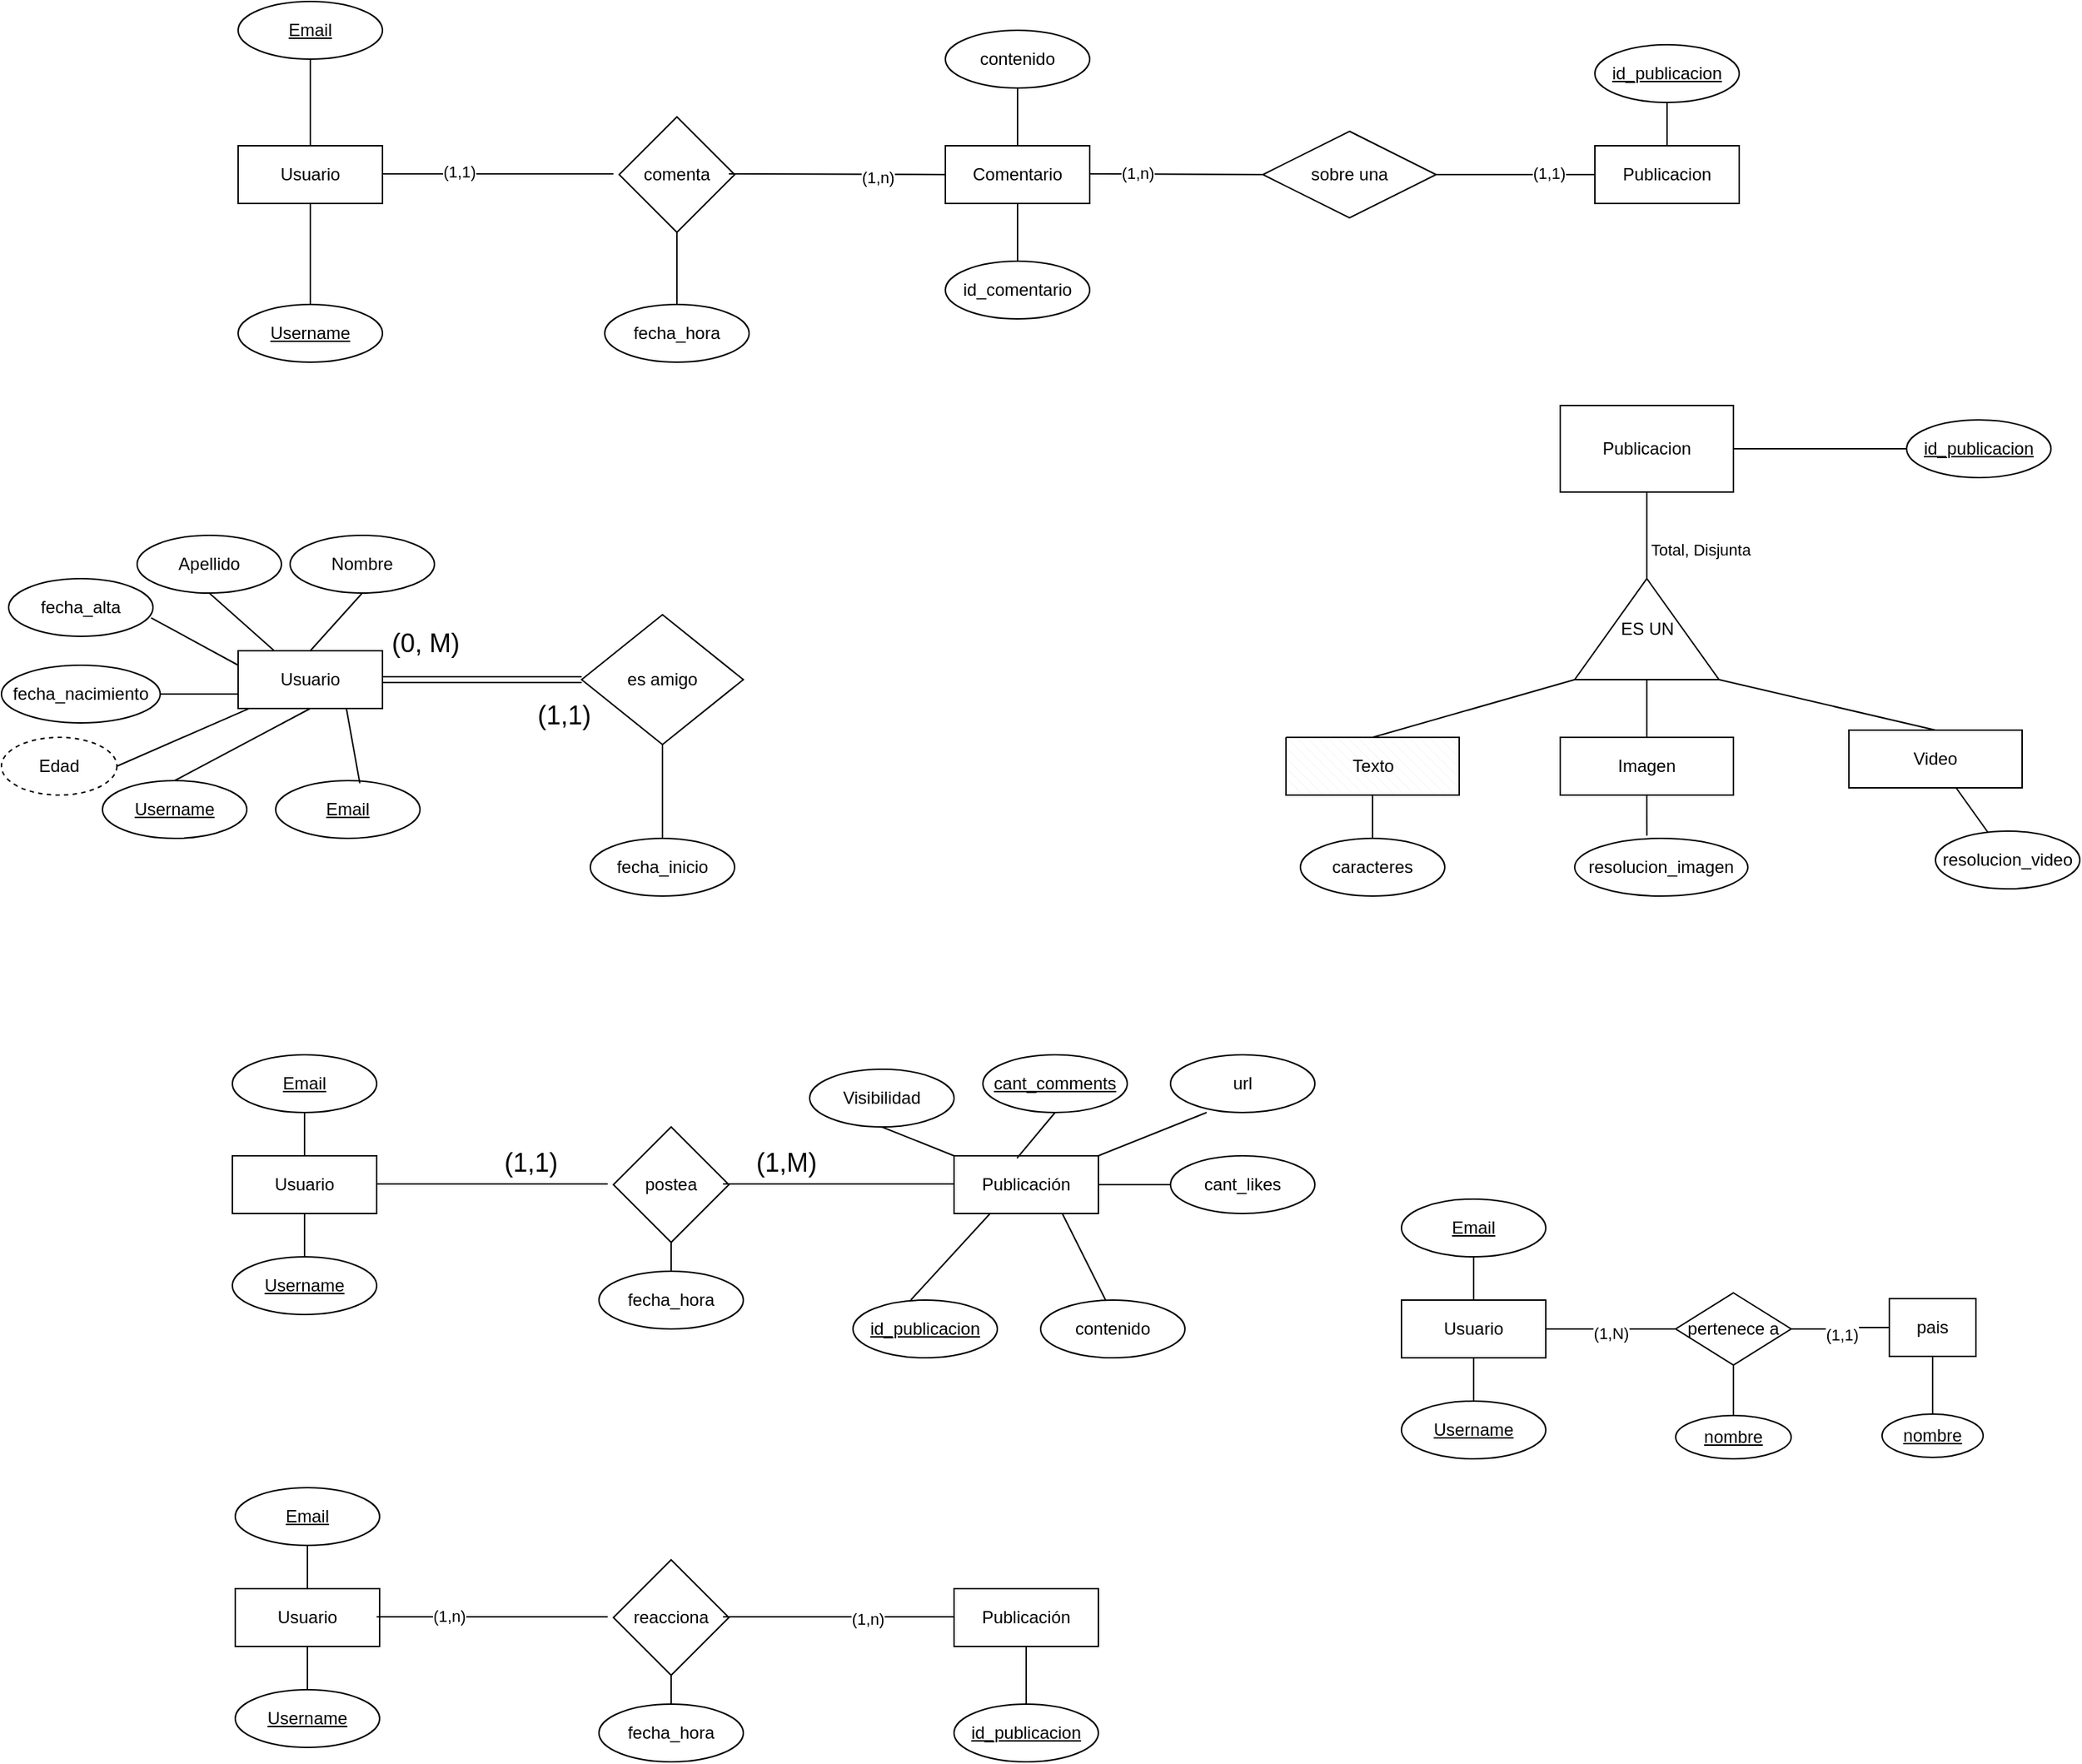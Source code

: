 <mxfile version="28.0.6">
  <diagram name="Página-1" id="aznG7XMQ4_Wmwqx1q81S">
    <mxGraphModel dx="1585" dy="1633" grid="1" gridSize="10" guides="1" tooltips="1" connect="1" arrows="1" fold="1" page="1" pageScale="1" pageWidth="827" pageHeight="1169" math="0" shadow="0">
      <root>
        <mxCell id="0" />
        <mxCell id="1" parent="0" />
        <mxCell id="0pTcnmSXIoL4k8WPKtL7-2" value="postea" style="rhombus;whiteSpace=wrap;html=1;" parent="1" vertex="1">
          <mxGeometry x="374" y="240" width="80" height="80" as="geometry" />
        </mxCell>
        <mxCell id="0pTcnmSXIoL4k8WPKtL7-8" value="&lt;u&gt;Username&lt;/u&gt;" style="ellipse;whiteSpace=wrap;html=1;align=center;" parent="1" vertex="1">
          <mxGeometry x="110" y="330" width="100" height="40" as="geometry" />
        </mxCell>
        <mxCell id="0pTcnmSXIoL4k8WPKtL7-9" value="Usuario" style="whiteSpace=wrap;html=1;align=center;" parent="1" vertex="1">
          <mxGeometry x="110" y="260" width="100" height="40" as="geometry" />
        </mxCell>
        <mxCell id="mPCqdV_KbFrKJRXxyyT1-29" value="" style="edgeStyle=orthogonalEdgeStyle;rounded=0;orthogonalLoop=1;jettySize=auto;html=1;endArrow=none;endFill=0;" parent="1" source="0pTcnmSXIoL4k8WPKtL7-10" target="0pTcnmSXIoL4k8WPKtL7-26" edge="1">
          <mxGeometry relative="1" as="geometry" />
        </mxCell>
        <mxCell id="0pTcnmSXIoL4k8WPKtL7-10" value="Publicación" style="whiteSpace=wrap;html=1;align=center;" parent="1" vertex="1">
          <mxGeometry x="610" y="260" width="100" height="40" as="geometry" />
        </mxCell>
        <mxCell id="0pTcnmSXIoL4k8WPKtL7-13" value="" style="endArrow=none;html=1;rounded=0;" parent="1" edge="1">
          <mxGeometry relative="1" as="geometry">
            <mxPoint x="210" y="279.5" as="sourcePoint" />
            <mxPoint x="370" y="279.5" as="targetPoint" />
          </mxGeometry>
        </mxCell>
        <mxCell id="0pTcnmSXIoL4k8WPKtL7-15" value="" style="endArrow=none;html=1;rounded=0;" parent="1" edge="1">
          <mxGeometry relative="1" as="geometry">
            <mxPoint x="450" y="279.5" as="sourcePoint" />
            <mxPoint x="610" y="279.5" as="targetPoint" />
          </mxGeometry>
        </mxCell>
        <mxCell id="mPCqdV_KbFrKJRXxyyT1-33" value="" style="edgeStyle=orthogonalEdgeStyle;rounded=0;orthogonalLoop=1;jettySize=auto;html=1;endArrow=none;endFill=0;" parent="1" source="0pTcnmSXIoL4k8WPKtL7-17" target="0pTcnmSXIoL4k8WPKtL7-9" edge="1">
          <mxGeometry relative="1" as="geometry" />
        </mxCell>
        <mxCell id="0pTcnmSXIoL4k8WPKtL7-17" value="Email" style="ellipse;whiteSpace=wrap;html=1;align=center;fontStyle=4;" parent="1" vertex="1">
          <mxGeometry x="110" y="190" width="100" height="40" as="geometry" />
        </mxCell>
        <mxCell id="0pTcnmSXIoL4k8WPKtL7-23" value="" style="endArrow=none;html=1;rounded=0;entryX=0.5;entryY=1;entryDx=0;entryDy=0;exitX=0.5;exitY=0;exitDx=0;exitDy=0;" parent="1" source="0pTcnmSXIoL4k8WPKtL7-8" target="0pTcnmSXIoL4k8WPKtL7-9" edge="1">
          <mxGeometry relative="1" as="geometry">
            <mxPoint x="30" y="390" as="sourcePoint" />
            <mxPoint x="190" y="390" as="targetPoint" />
          </mxGeometry>
        </mxCell>
        <mxCell id="0pTcnmSXIoL4k8WPKtL7-24" value="&lt;u&gt;id_publicacion&lt;/u&gt;" style="ellipse;whiteSpace=wrap;html=1;align=center;" parent="1" vertex="1">
          <mxGeometry x="540" y="360" width="100" height="40" as="geometry" />
        </mxCell>
        <mxCell id="0pTcnmSXIoL4k8WPKtL7-25" value="contenido" style="ellipse;whiteSpace=wrap;html=1;align=center;" parent="1" vertex="1">
          <mxGeometry x="670" y="360" width="100" height="40" as="geometry" />
        </mxCell>
        <mxCell id="0pTcnmSXIoL4k8WPKtL7-26" value="cant_likes" style="ellipse;whiteSpace=wrap;html=1;align=center;" parent="1" vertex="1">
          <mxGeometry x="760" y="260" width="100" height="40" as="geometry" />
        </mxCell>
        <mxCell id="0pTcnmSXIoL4k8WPKtL7-27" value="url" style="ellipse;whiteSpace=wrap;html=1;align=center;" parent="1" vertex="1">
          <mxGeometry x="760" y="190" width="100" height="40" as="geometry" />
        </mxCell>
        <mxCell id="0pTcnmSXIoL4k8WPKtL7-28" value="fecha_hora" style="ellipse;whiteSpace=wrap;html=1;align=center;" parent="1" vertex="1">
          <mxGeometry x="364" y="340" width="100" height="40" as="geometry" />
        </mxCell>
        <mxCell id="0pTcnmSXIoL4k8WPKtL7-29" value="&lt;u&gt;cant_comments&lt;/u&gt;" style="ellipse;whiteSpace=wrap;html=1;align=center;" parent="1" vertex="1">
          <mxGeometry x="630" y="190" width="100" height="40" as="geometry" />
        </mxCell>
        <mxCell id="0pTcnmSXIoL4k8WPKtL7-30" value="" style="endArrow=none;html=1;rounded=0;entryX=0.5;entryY=1;entryDx=0;entryDy=0;exitX=0.5;exitY=0;exitDx=0;exitDy=0;" parent="1" source="0pTcnmSXIoL4k8WPKtL7-28" target="0pTcnmSXIoL4k8WPKtL7-2" edge="1">
          <mxGeometry relative="1" as="geometry">
            <mxPoint x="310" y="490" as="sourcePoint" />
            <mxPoint x="470" y="490" as="targetPoint" />
          </mxGeometry>
        </mxCell>
        <mxCell id="0pTcnmSXIoL4k8WPKtL7-50" value="reacciona" style="rhombus;whiteSpace=wrap;html=1;" parent="1" vertex="1">
          <mxGeometry x="374" y="540" width="80" height="80" as="geometry" />
        </mxCell>
        <mxCell id="0pTcnmSXIoL4k8WPKtL7-51" value="&lt;u&gt;Username&lt;/u&gt;" style="ellipse;whiteSpace=wrap;html=1;align=center;" parent="1" vertex="1">
          <mxGeometry x="112" y="630" width="100" height="40" as="geometry" />
        </mxCell>
        <mxCell id="0pTcnmSXIoL4k8WPKtL7-52" value="Usuario" style="whiteSpace=wrap;html=1;align=center;" parent="1" vertex="1">
          <mxGeometry x="112" y="560" width="100" height="40" as="geometry" />
        </mxCell>
        <mxCell id="0pTcnmSXIoL4k8WPKtL7-53" value="Publicación" style="whiteSpace=wrap;html=1;align=center;" parent="1" vertex="1">
          <mxGeometry x="610" y="560" width="100" height="40" as="geometry" />
        </mxCell>
        <mxCell id="0pTcnmSXIoL4k8WPKtL7-54" value="" style="endArrow=none;html=1;rounded=0;" parent="1" edge="1">
          <mxGeometry relative="1" as="geometry">
            <mxPoint x="210" y="579.5" as="sourcePoint" />
            <mxPoint x="370" y="579.5" as="targetPoint" />
          </mxGeometry>
        </mxCell>
        <mxCell id="NTCC0Rl49n6keX0JIBiG-1" value="(1,n)" style="edgeLabel;html=1;align=center;verticalAlign=middle;resizable=0;points=[];" vertex="1" connectable="0" parent="0pTcnmSXIoL4k8WPKtL7-54">
          <mxGeometry x="-0.377" y="1" relative="1" as="geometry">
            <mxPoint as="offset" />
          </mxGeometry>
        </mxCell>
        <mxCell id="0pTcnmSXIoL4k8WPKtL7-55" value="" style="endArrow=none;html=1;rounded=0;" parent="1" edge="1">
          <mxGeometry relative="1" as="geometry">
            <mxPoint x="450" y="579.5" as="sourcePoint" />
            <mxPoint x="610" y="579.5" as="targetPoint" />
          </mxGeometry>
        </mxCell>
        <mxCell id="NTCC0Rl49n6keX0JIBiG-2" value="(1,n)" style="edgeLabel;html=1;align=center;verticalAlign=middle;resizable=0;points=[];" vertex="1" connectable="0" parent="0pTcnmSXIoL4k8WPKtL7-55">
          <mxGeometry x="0.248" y="-1" relative="1" as="geometry">
            <mxPoint as="offset" />
          </mxGeometry>
        </mxCell>
        <mxCell id="mPCqdV_KbFrKJRXxyyT1-34" value="" style="edgeStyle=orthogonalEdgeStyle;rounded=0;orthogonalLoop=1;jettySize=auto;html=1;endArrow=none;endFill=0;" parent="1" source="0pTcnmSXIoL4k8WPKtL7-56" target="0pTcnmSXIoL4k8WPKtL7-52" edge="1">
          <mxGeometry relative="1" as="geometry" />
        </mxCell>
        <mxCell id="0pTcnmSXIoL4k8WPKtL7-56" value="Email" style="ellipse;whiteSpace=wrap;html=1;align=center;fontStyle=4;" parent="1" vertex="1">
          <mxGeometry x="112" y="490" width="100" height="40" as="geometry" />
        </mxCell>
        <mxCell id="0pTcnmSXIoL4k8WPKtL7-61" value="" style="endArrow=none;html=1;rounded=0;entryX=0.5;entryY=1;entryDx=0;entryDy=0;exitX=0.5;exitY=0;exitDx=0;exitDy=0;" parent="1" source="0pTcnmSXIoL4k8WPKtL7-51" target="0pTcnmSXIoL4k8WPKtL7-52" edge="1">
          <mxGeometry relative="1" as="geometry">
            <mxPoint x="32" y="690" as="sourcePoint" />
            <mxPoint x="192" y="690" as="targetPoint" />
          </mxGeometry>
        </mxCell>
        <mxCell id="0pTcnmSXIoL4k8WPKtL7-66" value="fecha_hora" style="ellipse;whiteSpace=wrap;html=1;align=center;" parent="1" vertex="1">
          <mxGeometry x="364" y="640" width="100" height="40" as="geometry" />
        </mxCell>
        <mxCell id="0pTcnmSXIoL4k8WPKtL7-68" value="" style="endArrow=none;html=1;rounded=0;entryX=0.5;entryY=1;entryDx=0;entryDy=0;exitX=0.5;exitY=0;exitDx=0;exitDy=0;" parent="1" source="0pTcnmSXIoL4k8WPKtL7-66" target="0pTcnmSXIoL4k8WPKtL7-50" edge="1">
          <mxGeometry relative="1" as="geometry">
            <mxPoint x="310" y="790" as="sourcePoint" />
            <mxPoint x="470" y="790" as="targetPoint" />
          </mxGeometry>
        </mxCell>
        <mxCell id="0pTcnmSXIoL4k8WPKtL7-71" value="Visibilidad" style="ellipse;whiteSpace=wrap;html=1;align=center;" parent="1" vertex="1">
          <mxGeometry x="510" y="200" width="100" height="40" as="geometry" />
        </mxCell>
        <mxCell id="0pTcnmSXIoL4k8WPKtL7-73" value="&lt;font style=&quot;font-size: 18px;&quot;&gt;(1,1)&lt;/font&gt;" style="text;strokeColor=none;align=center;fillColor=none;html=1;verticalAlign=middle;whiteSpace=wrap;rounded=0;" parent="1" vertex="1">
          <mxGeometry x="294" y="240" width="46" height="50" as="geometry" />
        </mxCell>
        <mxCell id="0pTcnmSXIoL4k8WPKtL7-74" value="&lt;font style=&quot;font-size: 18px;&quot;&gt;(1,M)&lt;/font&gt;" style="text;strokeColor=none;align=center;fillColor=none;html=1;verticalAlign=middle;whiteSpace=wrap;rounded=0;" parent="1" vertex="1">
          <mxGeometry x="464" y="250" width="60" height="30" as="geometry" />
        </mxCell>
        <mxCell id="0pTcnmSXIoL4k8WPKtL7-99" value="es amigo" style="rhombus;whiteSpace=wrap;html=1;" parent="1" vertex="1">
          <mxGeometry x="352" y="-115" width="112" height="90" as="geometry" />
        </mxCell>
        <mxCell id="0pTcnmSXIoL4k8WPKtL7-100" value="&lt;u&gt;Username&lt;/u&gt;" style="ellipse;whiteSpace=wrap;html=1;align=center;" parent="1" vertex="1">
          <mxGeometry x="20" width="100" height="40" as="geometry" />
        </mxCell>
        <mxCell id="0pTcnmSXIoL4k8WPKtL7-101" value="Usuario" style="whiteSpace=wrap;html=1;align=center;" parent="1" vertex="1">
          <mxGeometry x="114" y="-90" width="100" height="40" as="geometry" />
        </mxCell>
        <mxCell id="0pTcnmSXIoL4k8WPKtL7-105" value="Email" style="ellipse;whiteSpace=wrap;html=1;align=center;fontStyle=4;" parent="1" vertex="1">
          <mxGeometry x="140" width="100" height="40" as="geometry" />
        </mxCell>
        <mxCell id="0pTcnmSXIoL4k8WPKtL7-106" value="Nombre" style="ellipse;whiteSpace=wrap;html=1;align=center;" parent="1" vertex="1">
          <mxGeometry x="150" y="-170" width="100" height="40" as="geometry" />
        </mxCell>
        <mxCell id="0pTcnmSXIoL4k8WPKtL7-107" value="Apellido" style="ellipse;whiteSpace=wrap;html=1;align=center;" parent="1" vertex="1">
          <mxGeometry x="44" y="-170" width="100" height="40" as="geometry" />
        </mxCell>
        <mxCell id="0pTcnmSXIoL4k8WPKtL7-108" value="fecha_alta" style="ellipse;whiteSpace=wrap;html=1;align=center;" parent="1" vertex="1">
          <mxGeometry x="-45" y="-140" width="100" height="40" as="geometry" />
        </mxCell>
        <mxCell id="0pTcnmSXIoL4k8WPKtL7-109" value="fecha_nacimiento" style="ellipse;whiteSpace=wrap;html=1;align=center;" parent="1" vertex="1">
          <mxGeometry x="-50" y="-80" width="110" height="40" as="geometry" />
        </mxCell>
        <mxCell id="0pTcnmSXIoL4k8WPKtL7-110" value="" style="endArrow=none;html=1;rounded=0;entryX=0.5;entryY=1;entryDx=0;entryDy=0;exitX=0.5;exitY=0;exitDx=0;exitDy=0;" parent="1" source="0pTcnmSXIoL4k8WPKtL7-100" target="0pTcnmSXIoL4k8WPKtL7-101" edge="1">
          <mxGeometry relative="1" as="geometry">
            <mxPoint x="34" y="40" as="sourcePoint" />
            <mxPoint x="194" y="40" as="targetPoint" />
          </mxGeometry>
        </mxCell>
        <mxCell id="0pTcnmSXIoL4k8WPKtL7-125" style="edgeStyle=orthogonalEdgeStyle;rounded=0;orthogonalLoop=1;jettySize=auto;html=1;exitX=0.5;exitY=1;exitDx=0;exitDy=0;" parent="1" source="0pTcnmSXIoL4k8WPKtL7-99" target="0pTcnmSXIoL4k8WPKtL7-99" edge="1">
          <mxGeometry relative="1" as="geometry" />
        </mxCell>
        <mxCell id="0pTcnmSXIoL4k8WPKtL7-128" value="" style="endArrow=none;html=1;rounded=0;entryX=0.75;entryY=1;entryDx=0;entryDy=0;exitX=0.583;exitY=0.046;exitDx=0;exitDy=0;exitPerimeter=0;" parent="1" source="0pTcnmSXIoL4k8WPKtL7-105" target="0pTcnmSXIoL4k8WPKtL7-101" edge="1">
          <mxGeometry relative="1" as="geometry">
            <mxPoint x="70" y="-10" as="sourcePoint" />
            <mxPoint x="230" y="-10" as="targetPoint" />
          </mxGeometry>
        </mxCell>
        <mxCell id="0pTcnmSXIoL4k8WPKtL7-129" value="" style="shape=link;html=1;rounded=0;exitX=1;exitY=0.5;exitDx=0;exitDy=0;entryX=0;entryY=0.5;entryDx=0;entryDy=0;" parent="1" source="0pTcnmSXIoL4k8WPKtL7-101" target="0pTcnmSXIoL4k8WPKtL7-99" edge="1">
          <mxGeometry relative="1" as="geometry">
            <mxPoint x="220" y="-70" as="sourcePoint" />
            <mxPoint x="380" y="-70" as="targetPoint" />
          </mxGeometry>
        </mxCell>
        <mxCell id="0pTcnmSXIoL4k8WPKtL7-131" value="" style="resizable=0;html=1;whiteSpace=wrap;align=right;verticalAlign=bottom;" parent="0pTcnmSXIoL4k8WPKtL7-129" connectable="0" vertex="1">
          <mxGeometry x="1" relative="1" as="geometry" />
        </mxCell>
        <mxCell id="0pTcnmSXIoL4k8WPKtL7-133" value="" style="endArrow=none;html=1;rounded=0;entryX=0;entryY=0.75;entryDx=0;entryDy=0;exitX=1;exitY=0.5;exitDx=0;exitDy=0;" parent="1" source="0pTcnmSXIoL4k8WPKtL7-109" target="0pTcnmSXIoL4k8WPKtL7-101" edge="1">
          <mxGeometry relative="1" as="geometry">
            <mxPoint x="70" y="-20" as="sourcePoint" />
            <mxPoint x="164" y="-70" as="targetPoint" />
          </mxGeometry>
        </mxCell>
        <mxCell id="0pTcnmSXIoL4k8WPKtL7-134" value="" style="endArrow=none;html=1;rounded=0;entryX=0;entryY=0.25;entryDx=0;entryDy=0;exitX=0.987;exitY=0.679;exitDx=0;exitDy=0;exitPerimeter=0;" parent="1" source="0pTcnmSXIoL4k8WPKtL7-108" target="0pTcnmSXIoL4k8WPKtL7-101" edge="1">
          <mxGeometry relative="1" as="geometry">
            <mxPoint x="80" y="-50" as="sourcePoint" />
            <mxPoint x="174" y="-100" as="targetPoint" />
          </mxGeometry>
        </mxCell>
        <mxCell id="0pTcnmSXIoL4k8WPKtL7-135" value="" style="endArrow=none;html=1;rounded=0;entryX=0.25;entryY=0;entryDx=0;entryDy=0;exitX=0.5;exitY=1;exitDx=0;exitDy=0;" parent="1" source="0pTcnmSXIoL4k8WPKtL7-107" target="0pTcnmSXIoL4k8WPKtL7-101" edge="1">
          <mxGeometry relative="1" as="geometry">
            <mxPoint x="130" y="-30" as="sourcePoint" />
            <mxPoint x="224" y="-80" as="targetPoint" />
          </mxGeometry>
        </mxCell>
        <mxCell id="0pTcnmSXIoL4k8WPKtL7-136" value="" style="endArrow=none;html=1;rounded=0;entryX=0.5;entryY=1;entryDx=0;entryDy=0;exitX=0.5;exitY=0;exitDx=0;exitDy=0;" parent="1" source="0pTcnmSXIoL4k8WPKtL7-101" target="0pTcnmSXIoL4k8WPKtL7-106" edge="1">
          <mxGeometry relative="1" as="geometry">
            <mxPoint x="160" y="-70" as="sourcePoint" />
            <mxPoint x="254" y="-120" as="targetPoint" />
          </mxGeometry>
        </mxCell>
        <mxCell id="0pTcnmSXIoL4k8WPKtL7-137" value="" style="endArrow=none;html=1;rounded=0;entryX=0.5;entryY=1;entryDx=0;entryDy=0;exitX=0.5;exitY=0;exitDx=0;exitDy=0;" parent="1" source="0pTcnmSXIoL4k8WPKtL7-138" target="0pTcnmSXIoL4k8WPKtL7-99" edge="1">
          <mxGeometry relative="1" as="geometry">
            <mxPoint x="410" y="50" as="sourcePoint" />
            <mxPoint x="504" y="30" as="targetPoint" />
          </mxGeometry>
        </mxCell>
        <mxCell id="0pTcnmSXIoL4k8WPKtL7-138" value="fecha_inicio" style="ellipse;whiteSpace=wrap;html=1;align=center;" parent="1" vertex="1">
          <mxGeometry x="358" y="40" width="100" height="40" as="geometry" />
        </mxCell>
        <mxCell id="0pTcnmSXIoL4k8WPKtL7-139" value="&lt;font style=&quot;font-size: 18px;&quot;&gt;(0, M)&lt;/font&gt;" style="text;strokeColor=none;align=center;fillColor=none;html=1;verticalAlign=middle;whiteSpace=wrap;rounded=0;" parent="1" vertex="1">
          <mxGeometry x="214" y="-110" width="60" height="30" as="geometry" />
        </mxCell>
        <mxCell id="0pTcnmSXIoL4k8WPKtL7-141" value="&lt;font style=&quot;font-size: 18px;&quot;&gt;(1,1)&lt;/font&gt;" style="text;strokeColor=none;align=center;fillColor=none;html=1;verticalAlign=middle;whiteSpace=wrap;rounded=0;" parent="1" vertex="1">
          <mxGeometry x="310" y="-60" width="60" height="30" as="geometry" />
        </mxCell>
        <mxCell id="mPCqdV_KbFrKJRXxyyT1-1" value="Total, Disjunta" style="edgeStyle=orthogonalEdgeStyle;rounded=0;orthogonalLoop=1;jettySize=auto;html=1;strokeColor=default;endArrow=none;endFill=0;labelPosition=right;verticalLabelPosition=middle;align=left;verticalAlign=middle;" parent="1" source="mPCqdV_KbFrKJRXxyyT1-2" edge="1">
          <mxGeometry relative="1" as="geometry">
            <mxPoint x="1090" y="-120" as="targetPoint" />
          </mxGeometry>
        </mxCell>
        <mxCell id="mPCqdV_KbFrKJRXxyyT1-11" style="edgeStyle=orthogonalEdgeStyle;rounded=0;orthogonalLoop=1;jettySize=auto;html=1;exitX=1;exitY=0.5;exitDx=0;exitDy=0;endArrow=none;endFill=0;" parent="1" source="mPCqdV_KbFrKJRXxyyT1-2" target="mPCqdV_KbFrKJRXxyyT1-10" edge="1">
          <mxGeometry relative="1" as="geometry" />
        </mxCell>
        <mxCell id="mPCqdV_KbFrKJRXxyyT1-2" value="Publicacion" style="rounded=0;whiteSpace=wrap;html=1;" parent="1" vertex="1">
          <mxGeometry x="1030" y="-260" width="120" height="60" as="geometry" />
        </mxCell>
        <mxCell id="mPCqdV_KbFrKJRXxyyT1-4" style="rounded=0;orthogonalLoop=1;jettySize=auto;html=1;exitX=1;exitY=1;exitDx=0;exitDy=0;exitPerimeter=0;entryX=0.5;entryY=0;entryDx=0;entryDy=0;endArrow=none;endFill=0;" parent="1" source="mPCqdV_KbFrKJRXxyyT1-5" target="mPCqdV_KbFrKJRXxyyT1-8" edge="1">
          <mxGeometry relative="1" as="geometry" />
        </mxCell>
        <mxCell id="mPCqdV_KbFrKJRXxyyT1-5" value="ES UN" style="verticalLabelPosition=middle;verticalAlign=middle;html=1;shape=mxgraph.basic.acute_triangle;dx=0.5;labelPosition=center;align=center;" parent="1" vertex="1">
          <mxGeometry x="1040" y="-140" width="100" height="70" as="geometry" />
        </mxCell>
        <mxCell id="mPCqdV_KbFrKJRXxyyT1-15" style="edgeStyle=orthogonalEdgeStyle;rounded=0;orthogonalLoop=1;jettySize=auto;html=1;exitX=0.5;exitY=1;exitDx=0;exitDy=0;exitPerimeter=0;entryX=0.5;entryY=0;entryDx=0;entryDy=0;endArrow=none;endFill=0;" parent="1" source="mPCqdV_KbFrKJRXxyyT1-6" target="mPCqdV_KbFrKJRXxyyT1-12" edge="1">
          <mxGeometry relative="1" as="geometry" />
        </mxCell>
        <mxCell id="mPCqdV_KbFrKJRXxyyT1-6" value="Texto" style="verticalLabelPosition=middle;verticalAlign=middle;html=1;shape=mxgraph.basic.patternFillRect;fillStyle=diagRev;step=5;fillStrokeWidth=0.2;fillStrokeColor=#dddddd;labelPosition=center;align=center;" parent="1" vertex="1">
          <mxGeometry x="840" y="-30" width="120" height="40" as="geometry" />
        </mxCell>
        <mxCell id="mPCqdV_KbFrKJRXxyyT1-87" value="" style="edgeStyle=orthogonalEdgeStyle;rounded=0;orthogonalLoop=1;jettySize=auto;html=1;endArrow=none;endFill=0;" parent="1" source="mPCqdV_KbFrKJRXxyyT1-7" target="mPCqdV_KbFrKJRXxyyT1-5" edge="1">
          <mxGeometry relative="1" as="geometry" />
        </mxCell>
        <mxCell id="mPCqdV_KbFrKJRXxyyT1-7" value="Imagen" style="whiteSpace=wrap;html=1;" parent="1" vertex="1">
          <mxGeometry x="1030" y="-30" width="120" height="40" as="geometry" />
        </mxCell>
        <mxCell id="mPCqdV_KbFrKJRXxyyT1-85" value="" style="rounded=0;orthogonalLoop=1;jettySize=auto;html=1;endArrow=none;endFill=0;" parent="1" source="mPCqdV_KbFrKJRXxyyT1-8" target="mPCqdV_KbFrKJRXxyyT1-14" edge="1">
          <mxGeometry relative="1" as="geometry" />
        </mxCell>
        <mxCell id="mPCqdV_KbFrKJRXxyyT1-8" value="Video" style="whiteSpace=wrap;html=1;" parent="1" vertex="1">
          <mxGeometry x="1230" y="-35" width="120" height="40" as="geometry" />
        </mxCell>
        <mxCell id="mPCqdV_KbFrKJRXxyyT1-9" style="rounded=0;orthogonalLoop=1;jettySize=auto;html=1;entryX=0.5;entryY=0;entryDx=0;entryDy=0;entryPerimeter=0;exitX=0;exitY=1;exitDx=0;exitDy=0;exitPerimeter=0;endArrow=none;endFill=0;" parent="1" source="mPCqdV_KbFrKJRXxyyT1-5" target="mPCqdV_KbFrKJRXxyyT1-6" edge="1">
          <mxGeometry relative="1" as="geometry" />
        </mxCell>
        <mxCell id="mPCqdV_KbFrKJRXxyyT1-10" value="&lt;u&gt;id_publicacion&lt;/u&gt;" style="ellipse;whiteSpace=wrap;html=1;align=center;" parent="1" vertex="1">
          <mxGeometry x="1270" y="-250" width="100" height="40" as="geometry" />
        </mxCell>
        <mxCell id="mPCqdV_KbFrKJRXxyyT1-12" value="caracteres" style="ellipse;whiteSpace=wrap;html=1;align=center;" parent="1" vertex="1">
          <mxGeometry x="850" y="40" width="100" height="40" as="geometry" />
        </mxCell>
        <mxCell id="mPCqdV_KbFrKJRXxyyT1-13" value="resolucion_imagen" style="ellipse;whiteSpace=wrap;html=1;align=center;" parent="1" vertex="1">
          <mxGeometry x="1040" y="40" width="120" height="40" as="geometry" />
        </mxCell>
        <mxCell id="mPCqdV_KbFrKJRXxyyT1-14" value="resolucion_video" style="ellipse;whiteSpace=wrap;html=1;align=center;" parent="1" vertex="1">
          <mxGeometry x="1290" y="35" width="100" height="40" as="geometry" />
        </mxCell>
        <mxCell id="mPCqdV_KbFrKJRXxyyT1-21" style="edgeStyle=orthogonalEdgeStyle;rounded=0;orthogonalLoop=1;jettySize=auto;html=1;entryX=0.417;entryY=-0.048;entryDx=0;entryDy=0;entryPerimeter=0;endArrow=none;endFill=0;" parent="1" source="mPCqdV_KbFrKJRXxyyT1-7" target="mPCqdV_KbFrKJRXxyyT1-13" edge="1">
          <mxGeometry relative="1" as="geometry" />
        </mxCell>
        <mxCell id="mPCqdV_KbFrKJRXxyyT1-32" value="" style="edgeStyle=orthogonalEdgeStyle;rounded=0;orthogonalLoop=1;jettySize=auto;html=1;endArrow=none;endFill=0;" parent="1" source="mPCqdV_KbFrKJRXxyyT1-31" target="0pTcnmSXIoL4k8WPKtL7-53" edge="1">
          <mxGeometry relative="1" as="geometry" />
        </mxCell>
        <mxCell id="mPCqdV_KbFrKJRXxyyT1-31" value="&lt;u&gt;id_publicacion&lt;/u&gt;" style="ellipse;whiteSpace=wrap;html=1;align=center;" parent="1" vertex="1">
          <mxGeometry x="610" y="640" width="100" height="40" as="geometry" />
        </mxCell>
        <mxCell id="mPCqdV_KbFrKJRXxyyT1-35" value="Edad" style="ellipse;whiteSpace=wrap;html=1;dashed=1;" parent="1" vertex="1">
          <mxGeometry x="-50" y="-30" width="80" height="40" as="geometry" />
        </mxCell>
        <mxCell id="mPCqdV_KbFrKJRXxyyT1-37" value="" style="endArrow=none;html=1;rounded=0;entryX=0.078;entryY=0.998;entryDx=0;entryDy=0;entryPerimeter=0;" parent="1" target="0pTcnmSXIoL4k8WPKtL7-101" edge="1">
          <mxGeometry width="50" height="50" relative="1" as="geometry">
            <mxPoint x="30" y="-10" as="sourcePoint" />
            <mxPoint x="110" y="-50" as="targetPoint" />
          </mxGeometry>
        </mxCell>
        <mxCell id="mPCqdV_KbFrKJRXxyyT1-39" value="" style="endArrow=none;html=1;rounded=0;entryX=0.25;entryY=1;entryDx=0;entryDy=0;" parent="1" target="0pTcnmSXIoL4k8WPKtL7-10" edge="1">
          <mxGeometry width="50" height="50" relative="1" as="geometry">
            <mxPoint x="580" y="360" as="sourcePoint" />
            <mxPoint x="630" y="310" as="targetPoint" />
          </mxGeometry>
        </mxCell>
        <mxCell id="mPCqdV_KbFrKJRXxyyT1-40" value="" style="endArrow=none;html=1;rounded=0;entryX=0.75;entryY=1;entryDx=0;entryDy=0;" parent="1" target="0pTcnmSXIoL4k8WPKtL7-10" edge="1">
          <mxGeometry width="50" height="50" relative="1" as="geometry">
            <mxPoint x="715" y="360" as="sourcePoint" />
            <mxPoint x="770" y="300" as="targetPoint" />
          </mxGeometry>
        </mxCell>
        <mxCell id="mPCqdV_KbFrKJRXxyyT1-42" value="" style="endArrow=none;html=1;rounded=0;entryX=0.25;entryY=1;entryDx=0;entryDy=0;exitX=1;exitY=0;exitDx=0;exitDy=0;" parent="1" source="0pTcnmSXIoL4k8WPKtL7-10" edge="1">
          <mxGeometry width="50" height="50" relative="1" as="geometry">
            <mxPoint x="730" y="290" as="sourcePoint" />
            <mxPoint x="785" y="230" as="targetPoint" />
          </mxGeometry>
        </mxCell>
        <mxCell id="mPCqdV_KbFrKJRXxyyT1-44" value="" style="endArrow=none;html=1;rounded=0;entryX=0.5;entryY=1;entryDx=0;entryDy=0;exitX=0.436;exitY=0.043;exitDx=0;exitDy=0;exitPerimeter=0;" parent="1" source="0pTcnmSXIoL4k8WPKtL7-10" target="0pTcnmSXIoL4k8WPKtL7-29" edge="1">
          <mxGeometry width="50" height="50" relative="1" as="geometry">
            <mxPoint x="670" y="300" as="sourcePoint" />
            <mxPoint x="725" y="240" as="targetPoint" />
          </mxGeometry>
        </mxCell>
        <mxCell id="mPCqdV_KbFrKJRXxyyT1-45" value="" style="endArrow=none;html=1;rounded=0;entryX=0;entryY=0;entryDx=0;entryDy=0;exitX=0.5;exitY=1;exitDx=0;exitDy=0;" parent="1" source="0pTcnmSXIoL4k8WPKtL7-71" target="0pTcnmSXIoL4k8WPKtL7-10" edge="1">
          <mxGeometry width="50" height="50" relative="1" as="geometry">
            <mxPoint x="600" y="300" as="sourcePoint" />
            <mxPoint x="655" y="240" as="targetPoint" />
          </mxGeometry>
        </mxCell>
        <mxCell id="mPCqdV_KbFrKJRXxyyT1-66" value="comenta" style="rhombus;whiteSpace=wrap;html=1;" parent="1" vertex="1">
          <mxGeometry x="378" y="-460" width="80" height="80" as="geometry" />
        </mxCell>
        <mxCell id="mPCqdV_KbFrKJRXxyyT1-67" value="&lt;u&gt;Username&lt;/u&gt;" style="ellipse;whiteSpace=wrap;html=1;align=center;" parent="1" vertex="1">
          <mxGeometry x="114" y="-330" width="100" height="40" as="geometry" />
        </mxCell>
        <mxCell id="mPCqdV_KbFrKJRXxyyT1-68" value="Usuario" style="whiteSpace=wrap;html=1;align=center;" parent="1" vertex="1">
          <mxGeometry x="114" y="-440" width="100" height="40" as="geometry" />
        </mxCell>
        <mxCell id="mPCqdV_KbFrKJRXxyyT1-69" value="Comentario" style="whiteSpace=wrap;html=1;align=center;" parent="1" vertex="1">
          <mxGeometry x="604" y="-440" width="100" height="40" as="geometry" />
        </mxCell>
        <mxCell id="mPCqdV_KbFrKJRXxyyT1-70" value="" style="endArrow=none;html=1;rounded=0;" parent="1" edge="1">
          <mxGeometry relative="1" as="geometry">
            <mxPoint x="214" y="-420.5" as="sourcePoint" />
            <mxPoint x="374" y="-420.5" as="targetPoint" />
          </mxGeometry>
        </mxCell>
        <mxCell id="NTCC0Rl49n6keX0JIBiG-3" value="(1,1)" style="edgeLabel;html=1;align=center;verticalAlign=middle;resizable=0;points=[];" vertex="1" connectable="0" parent="mPCqdV_KbFrKJRXxyyT1-70">
          <mxGeometry x="-0.34" y="2" relative="1" as="geometry">
            <mxPoint as="offset" />
          </mxGeometry>
        </mxCell>
        <mxCell id="mPCqdV_KbFrKJRXxyyT1-71" value="" style="endArrow=none;html=1;rounded=0;entryX=0;entryY=0.5;entryDx=0;entryDy=0;" parent="1" target="mPCqdV_KbFrKJRXxyyT1-69" edge="1">
          <mxGeometry relative="1" as="geometry">
            <mxPoint x="454" y="-420.5" as="sourcePoint" />
            <mxPoint x="594" y="-420" as="targetPoint" />
          </mxGeometry>
        </mxCell>
        <mxCell id="NTCC0Rl49n6keX0JIBiG-4" value="(1,n)" style="edgeLabel;html=1;align=center;verticalAlign=middle;resizable=0;points=[];" vertex="1" connectable="0" parent="mPCqdV_KbFrKJRXxyyT1-71">
          <mxGeometry x="0.371" y="-2" relative="1" as="geometry">
            <mxPoint as="offset" />
          </mxGeometry>
        </mxCell>
        <mxCell id="mPCqdV_KbFrKJRXxyyT1-72" value="" style="edgeStyle=orthogonalEdgeStyle;rounded=0;orthogonalLoop=1;jettySize=auto;html=1;endArrow=none;endFill=0;" parent="1" source="mPCqdV_KbFrKJRXxyyT1-73" target="mPCqdV_KbFrKJRXxyyT1-68" edge="1">
          <mxGeometry relative="1" as="geometry" />
        </mxCell>
        <mxCell id="mPCqdV_KbFrKJRXxyyT1-73" value="Email" style="ellipse;whiteSpace=wrap;html=1;align=center;fontStyle=4;" parent="1" vertex="1">
          <mxGeometry x="114" y="-540" width="100" height="40" as="geometry" />
        </mxCell>
        <mxCell id="mPCqdV_KbFrKJRXxyyT1-74" value="" style="endArrow=none;html=1;rounded=0;entryX=0.5;entryY=1;entryDx=0;entryDy=0;exitX=0.5;exitY=0;exitDx=0;exitDy=0;" parent="1" source="mPCqdV_KbFrKJRXxyyT1-67" target="mPCqdV_KbFrKJRXxyyT1-68" edge="1">
          <mxGeometry relative="1" as="geometry">
            <mxPoint x="34" y="-310" as="sourcePoint" />
            <mxPoint x="194" y="-310" as="targetPoint" />
          </mxGeometry>
        </mxCell>
        <mxCell id="mPCqdV_KbFrKJRXxyyT1-89" value="" style="edgeStyle=orthogonalEdgeStyle;rounded=0;orthogonalLoop=1;jettySize=auto;html=1;endArrow=none;endFill=0;" parent="1" source="mPCqdV_KbFrKJRXxyyT1-75" target="mPCqdV_KbFrKJRXxyyT1-69" edge="1">
          <mxGeometry relative="1" as="geometry" />
        </mxCell>
        <mxCell id="mPCqdV_KbFrKJRXxyyT1-75" value="id_comentario" style="ellipse;whiteSpace=wrap;html=1;align=center;" parent="1" vertex="1">
          <mxGeometry x="604" y="-360" width="100" height="40" as="geometry" />
        </mxCell>
        <mxCell id="mPCqdV_KbFrKJRXxyyT1-88" value="" style="edgeStyle=orthogonalEdgeStyle;rounded=0;orthogonalLoop=1;jettySize=auto;html=1;endArrow=none;endFill=0;" parent="1" source="mPCqdV_KbFrKJRXxyyT1-76" target="mPCqdV_KbFrKJRXxyyT1-69" edge="1">
          <mxGeometry relative="1" as="geometry" />
        </mxCell>
        <mxCell id="mPCqdV_KbFrKJRXxyyT1-76" value="contenido" style="ellipse;whiteSpace=wrap;html=1;align=center;" parent="1" vertex="1">
          <mxGeometry x="604" y="-520" width="100" height="40" as="geometry" />
        </mxCell>
        <mxCell id="mPCqdV_KbFrKJRXxyyT1-77" value="fecha_hora" style="ellipse;whiteSpace=wrap;html=1;align=center;" parent="1" vertex="1">
          <mxGeometry x="368" y="-330" width="100" height="40" as="geometry" />
        </mxCell>
        <mxCell id="mPCqdV_KbFrKJRXxyyT1-78" value="" style="endArrow=none;html=1;rounded=0;entryX=0.5;entryY=1;entryDx=0;entryDy=0;exitX=0.5;exitY=0;exitDx=0;exitDy=0;" parent="1" source="mPCqdV_KbFrKJRXxyyT1-77" target="mPCqdV_KbFrKJRXxyyT1-66" edge="1">
          <mxGeometry relative="1" as="geometry">
            <mxPoint x="314" y="-210" as="sourcePoint" />
            <mxPoint x="474" y="-210" as="targetPoint" />
          </mxGeometry>
        </mxCell>
        <mxCell id="mPCqdV_KbFrKJRXxyyT1-79" value="Publicacion" style="whiteSpace=wrap;html=1;align=center;" parent="1" vertex="1">
          <mxGeometry x="1054" y="-440" width="100" height="40" as="geometry" />
        </mxCell>
        <mxCell id="mPCqdV_KbFrKJRXxyyT1-80" value="sobre una" style="shape=rhombus;perimeter=rhombusPerimeter;whiteSpace=wrap;html=1;align=center;" parent="1" vertex="1">
          <mxGeometry x="824" y="-450" width="120" height="60" as="geometry" />
        </mxCell>
        <mxCell id="mPCqdV_KbFrKJRXxyyT1-81" value="" style="endArrow=none;html=1;rounded=0;" parent="1" edge="1">
          <mxGeometry relative="1" as="geometry">
            <mxPoint x="704" y="-420.5" as="sourcePoint" />
            <mxPoint x="824" y="-420" as="targetPoint" />
          </mxGeometry>
        </mxCell>
        <mxCell id="NTCC0Rl49n6keX0JIBiG-5" value="(1,n)" style="edgeLabel;html=1;align=center;verticalAlign=middle;resizable=0;points=[];" vertex="1" connectable="0" parent="mPCqdV_KbFrKJRXxyyT1-81">
          <mxGeometry x="-0.453" y="1" relative="1" as="geometry">
            <mxPoint as="offset" />
          </mxGeometry>
        </mxCell>
        <mxCell id="mPCqdV_KbFrKJRXxyyT1-82" value="" style="endArrow=none;html=1;rounded=0;entryX=0;entryY=0.5;entryDx=0;entryDy=0;" parent="1" target="mPCqdV_KbFrKJRXxyyT1-79" edge="1">
          <mxGeometry relative="1" as="geometry">
            <mxPoint x="944" y="-420" as="sourcePoint" />
            <mxPoint x="1044" y="-420" as="targetPoint" />
          </mxGeometry>
        </mxCell>
        <mxCell id="NTCC0Rl49n6keX0JIBiG-6" value="(1,1)" style="edgeLabel;html=1;align=center;verticalAlign=middle;resizable=0;points=[];" vertex="1" connectable="0" parent="mPCqdV_KbFrKJRXxyyT1-82">
          <mxGeometry x="0.415" y="1" relative="1" as="geometry">
            <mxPoint as="offset" />
          </mxGeometry>
        </mxCell>
        <mxCell id="mPCqdV_KbFrKJRXxyyT1-83" value="" style="edgeStyle=orthogonalEdgeStyle;rounded=0;orthogonalLoop=1;jettySize=auto;html=1;endArrow=none;endFill=0;" parent="1" source="mPCqdV_KbFrKJRXxyyT1-84" target="mPCqdV_KbFrKJRXxyyT1-79" edge="1">
          <mxGeometry relative="1" as="geometry" />
        </mxCell>
        <mxCell id="mPCqdV_KbFrKJRXxyyT1-84" value="&lt;u&gt;id_publicacion&lt;/u&gt;" style="ellipse;whiteSpace=wrap;html=1;align=center;" parent="1" vertex="1">
          <mxGeometry x="1054" y="-510" width="100" height="40" as="geometry" />
        </mxCell>
        <mxCell id="NTCC0Rl49n6keX0JIBiG-11" style="edgeStyle=orthogonalEdgeStyle;rounded=0;orthogonalLoop=1;jettySize=auto;html=1;exitX=0.5;exitY=1;exitDx=0;exitDy=0;entryX=0.5;entryY=0;entryDx=0;entryDy=0;endArrow=none;endFill=0;" edge="1" parent="1" source="NTCC0Rl49n6keX0JIBiG-7" target="NTCC0Rl49n6keX0JIBiG-9">
          <mxGeometry relative="1" as="geometry" />
        </mxCell>
        <mxCell id="NTCC0Rl49n6keX0JIBiG-7" value="pais" style="whiteSpace=wrap;html=1;" vertex="1" parent="1">
          <mxGeometry x="1258" y="359" width="60" height="40" as="geometry" />
        </mxCell>
        <mxCell id="NTCC0Rl49n6keX0JIBiG-9" value="&lt;u&gt;nombre&lt;/u&gt;" style="ellipse;whiteSpace=wrap;html=1;" vertex="1" parent="1">
          <mxGeometry x="1253" y="439" width="70" height="30" as="geometry" />
        </mxCell>
        <mxCell id="NTCC0Rl49n6keX0JIBiG-13" value="&lt;u&gt;Username&lt;/u&gt;" style="ellipse;whiteSpace=wrap;html=1;align=center;" vertex="1" parent="1">
          <mxGeometry x="920" y="430" width="100" height="40" as="geometry" />
        </mxCell>
        <mxCell id="NTCC0Rl49n6keX0JIBiG-19" style="edgeStyle=orthogonalEdgeStyle;rounded=0;orthogonalLoop=1;jettySize=auto;html=1;exitX=1;exitY=0.5;exitDx=0;exitDy=0;entryX=0;entryY=0.5;entryDx=0;entryDy=0;endArrow=none;endFill=0;" edge="1" parent="1" source="NTCC0Rl49n6keX0JIBiG-14" target="NTCC0Rl49n6keX0JIBiG-18">
          <mxGeometry relative="1" as="geometry" />
        </mxCell>
        <mxCell id="NTCC0Rl49n6keX0JIBiG-21" value="(1,N)" style="edgeLabel;html=1;align=center;verticalAlign=middle;resizable=0;points=[];" vertex="1" connectable="0" parent="NTCC0Rl49n6keX0JIBiG-19">
          <mxGeometry x="-0.002" y="-3" relative="1" as="geometry">
            <mxPoint as="offset" />
          </mxGeometry>
        </mxCell>
        <mxCell id="NTCC0Rl49n6keX0JIBiG-14" value="Usuario" style="whiteSpace=wrap;html=1;align=center;" vertex="1" parent="1">
          <mxGeometry x="920" y="360" width="100" height="40" as="geometry" />
        </mxCell>
        <mxCell id="NTCC0Rl49n6keX0JIBiG-15" value="" style="edgeStyle=orthogonalEdgeStyle;rounded=0;orthogonalLoop=1;jettySize=auto;html=1;endArrow=none;endFill=0;" edge="1" parent="1" source="NTCC0Rl49n6keX0JIBiG-16" target="NTCC0Rl49n6keX0JIBiG-14">
          <mxGeometry relative="1" as="geometry" />
        </mxCell>
        <mxCell id="NTCC0Rl49n6keX0JIBiG-16" value="Email" style="ellipse;whiteSpace=wrap;html=1;align=center;fontStyle=4;" vertex="1" parent="1">
          <mxGeometry x="920" y="290" width="100" height="40" as="geometry" />
        </mxCell>
        <mxCell id="NTCC0Rl49n6keX0JIBiG-17" value="" style="endArrow=none;html=1;rounded=0;entryX=0.5;entryY=1;entryDx=0;entryDy=0;exitX=0.5;exitY=0;exitDx=0;exitDy=0;" edge="1" parent="1" source="NTCC0Rl49n6keX0JIBiG-13" target="NTCC0Rl49n6keX0JIBiG-14">
          <mxGeometry relative="1" as="geometry">
            <mxPoint x="840" y="490" as="sourcePoint" />
            <mxPoint x="1000" y="490" as="targetPoint" />
          </mxGeometry>
        </mxCell>
        <mxCell id="NTCC0Rl49n6keX0JIBiG-20" style="edgeStyle=orthogonalEdgeStyle;rounded=0;orthogonalLoop=1;jettySize=auto;html=1;exitX=1;exitY=0.5;exitDx=0;exitDy=0;endArrow=none;endFill=0;" edge="1" parent="1" source="NTCC0Rl49n6keX0JIBiG-18" target="NTCC0Rl49n6keX0JIBiG-7">
          <mxGeometry relative="1" as="geometry" />
        </mxCell>
        <mxCell id="NTCC0Rl49n6keX0JIBiG-22" value="(1,1)" style="edgeLabel;html=1;align=center;verticalAlign=middle;resizable=0;points=[];" vertex="1" connectable="0" parent="NTCC0Rl49n6keX0JIBiG-20">
          <mxGeometry x="-0.012" y="-4" relative="1" as="geometry">
            <mxPoint x="-3" y="4" as="offset" />
          </mxGeometry>
        </mxCell>
        <mxCell id="NTCC0Rl49n6keX0JIBiG-24" style="edgeStyle=orthogonalEdgeStyle;rounded=0;orthogonalLoop=1;jettySize=auto;html=1;exitX=0.5;exitY=1;exitDx=0;exitDy=0;entryX=0.5;entryY=0;entryDx=0;entryDy=0;endArrow=none;endFill=0;" edge="1" parent="1" source="NTCC0Rl49n6keX0JIBiG-18" target="NTCC0Rl49n6keX0JIBiG-23">
          <mxGeometry relative="1" as="geometry" />
        </mxCell>
        <mxCell id="NTCC0Rl49n6keX0JIBiG-18" value="pertenece a" style="rhombus;whiteSpace=wrap;html=1;" vertex="1" parent="1">
          <mxGeometry x="1110" y="355" width="80" height="50" as="geometry" />
        </mxCell>
        <mxCell id="NTCC0Rl49n6keX0JIBiG-23" value="&lt;u&gt;nombre&lt;/u&gt;" style="ellipse;whiteSpace=wrap;html=1;" vertex="1" parent="1">
          <mxGeometry x="1110" y="440" width="80" height="30" as="geometry" />
        </mxCell>
      </root>
    </mxGraphModel>
  </diagram>
</mxfile>
